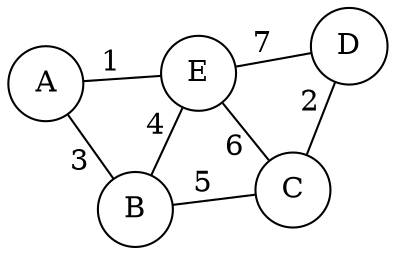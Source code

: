 graph undirectedgraph {
	graph [layout=neato];
	node [shape=circle];
	B -- C [label="5"];
	B -- E [label="4"];
	D -- E [label="7"];
	C -- D [label="2"];
	C -- E [label="6"];
	A -- B [label="3"];
	A -- E [label="1"];
}
